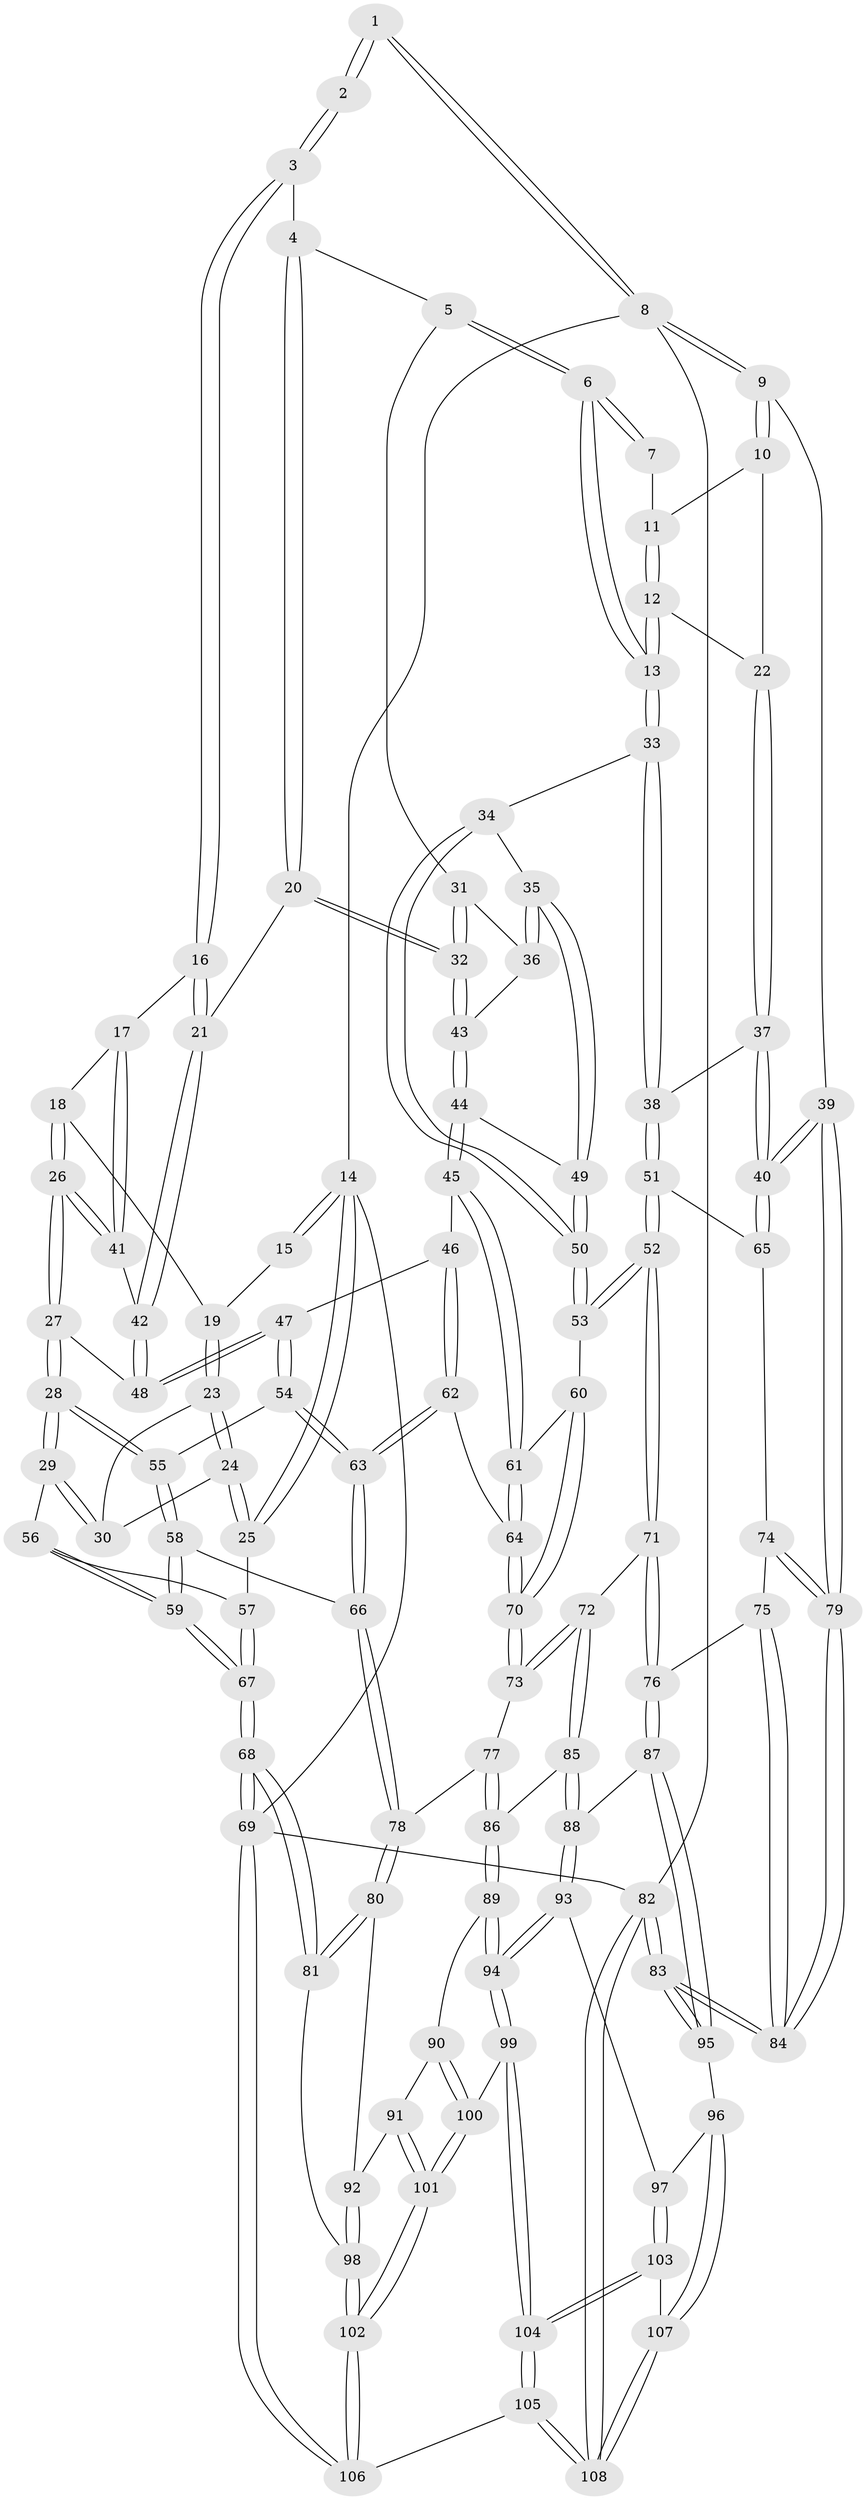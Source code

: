 // Generated by graph-tools (version 1.1) at 2025/51/03/09/25 03:51:01]
// undirected, 108 vertices, 267 edges
graph export_dot {
graph [start="1"]
  node [color=gray90,style=filled];
  1 [pos="+0.7809101560827817+0"];
  2 [pos="+0.3497614551725421+0"];
  3 [pos="+0.35042651437751043+0"];
  4 [pos="+0.5108596108826571+0.04364800826962778"];
  5 [pos="+0.6230583811479009+0.0654559125508788"];
  6 [pos="+0.751333261531261+0"];
  7 [pos="+0.780589684023514+0"];
  8 [pos="+1+0"];
  9 [pos="+1+0.11148816131452637"];
  10 [pos="+0.9903335540870234+0.06720423822130692"];
  11 [pos="+0.9518550491990313+0.014699872575749973"];
  12 [pos="+0.9020633764519768+0.09015254916170384"];
  13 [pos="+0.7689686946176041+0.023314015622901113"];
  14 [pos="+0+0"];
  15 [pos="+0.0359744355343918+0"];
  16 [pos="+0.3225285108738346+0"];
  17 [pos="+0.27547777050334876+0.045021724939686834"];
  18 [pos="+0.13200392225834906+0.07314534413111716"];
  19 [pos="+0.09351568161756359+0.06374107048288018"];
  20 [pos="+0.46637388928932855+0.16303718752829088"];
  21 [pos="+0.45516110959114525+0.16409925985096943"];
  22 [pos="+0.9226805864808418+0.10213383795031138"];
  23 [pos="+0.0779573343228055+0.08118426825943725"];
  24 [pos="+0+0.1694263336979227"];
  25 [pos="+0+0.18479381235433176"];
  26 [pos="+0.20363576795169938+0.2330940291685618"];
  27 [pos="+0.20353574472498231+0.23338668199192764"];
  28 [pos="+0.18004266087132997+0.253375212987638"];
  29 [pos="+0.1741551965040001+0.25375433138967907"];
  30 [pos="+0.1294995976391328+0.22491694062677978"];
  31 [pos="+0.6225827613053241+0.06684740363236834"];
  32 [pos="+0.5104185239744192+0.18482329686633914"];
  33 [pos="+0.7739404916665403+0.2158568319724765"];
  34 [pos="+0.7154898937681812+0.23982949537499118"];
  35 [pos="+0.6968462706561144+0.24101204459364084"];
  36 [pos="+0.627330502516523+0.16187182623270957"];
  37 [pos="+0.9511024477560317+0.2860284760682488"];
  38 [pos="+0.8712056266298449+0.2800466037724452"];
  39 [pos="+1+0.3534342175335215"];
  40 [pos="+1+0.35076991636972804"];
  41 [pos="+0.27715807540326126+0.1105165456737974"];
  42 [pos="+0.4100293408629383+0.1906129855461494"];
  43 [pos="+0.5209569462451928+0.19651452973647185"];
  44 [pos="+0.5667155695316229+0.29456400028375823"];
  45 [pos="+0.5428114642086733+0.32441111634518877"];
  46 [pos="+0.4357861357884616+0.33910210998564283"];
  47 [pos="+0.38428040556491566+0.3095972729372796"];
  48 [pos="+0.37325784166566073+0.2775007179868516"];
  49 [pos="+0.5894263473530651+0.29255000843846507"];
  50 [pos="+0.7058869498262301+0.43140720167368757"];
  51 [pos="+0.7502198094867327+0.4612664660789763"];
  52 [pos="+0.7359133482428233+0.4672420188897264"];
  53 [pos="+0.7096940377650628+0.44277940202486205"];
  54 [pos="+0.3076276423023657+0.39439518751580704"];
  55 [pos="+0.22177007542282456+0.35765808670451954"];
  56 [pos="+0.12288988267489542+0.2984555340193655"];
  57 [pos="+0+0.22463029452655212"];
  58 [pos="+0.13231914647538265+0.5130659291167486"];
  59 [pos="+0+0.5698736432850595"];
  60 [pos="+0.7082941757966613+0.44266574398194736"];
  61 [pos="+0.5561884059125761+0.4104081513165127"];
  62 [pos="+0.4331527596131885+0.45553214967936956"];
  63 [pos="+0.3282896889908332+0.4991699612266167"];
  64 [pos="+0.5200819668293611+0.4931534433325337"];
  65 [pos="+0.9001496895778173+0.4973920677182187"];
  66 [pos="+0.30889224030906165+0.5384989766023436"];
  67 [pos="+0+0.6095783880574426"];
  68 [pos="+0+0.7509674583986347"];
  69 [pos="+0+1"];
  70 [pos="+0.5223820747134111+0.49906027463563973"];
  71 [pos="+0.7017217605707773+0.5861942801136606"];
  72 [pos="+0.56796267882215+0.5824563469736275"];
  73 [pos="+0.5355883311635768+0.5556490063946176"];
  74 [pos="+0.8955383429530666+0.5312728966638702"];
  75 [pos="+0.8554266000207037+0.6555946272768736"];
  76 [pos="+0.7430394069635757+0.6535241249875648"];
  77 [pos="+0.413955595027609+0.603703390866178"];
  78 [pos="+0.3385668089051559+0.6074417868423675"];
  79 [pos="+1+0.8719547655385954"];
  80 [pos="+0.3363840656533409+0.6161648796470052"];
  81 [pos="+0.004298972722208859+0.7563917155439215"];
  82 [pos="+1+1"];
  83 [pos="+1+1"];
  84 [pos="+1+0.9641243842353033"];
  85 [pos="+0.5378424579540172+0.6886410697505237"];
  86 [pos="+0.5037234848138992+0.7150048597057032"];
  87 [pos="+0.7389438499229712+0.6645025515137254"];
  88 [pos="+0.6216800848254286+0.7398917714843337"];
  89 [pos="+0.48869712342773386+0.7392132999952644"];
  90 [pos="+0.46283280282736416+0.7474244075089252"];
  91 [pos="+0.3802086153117948+0.7389458125559294"];
  92 [pos="+0.3474856839219988+0.7149557633475216"];
  93 [pos="+0.6110198628557267+0.7927692177950088"];
  94 [pos="+0.5415508095767771+0.8068613639018134"];
  95 [pos="+0.7520750436596282+0.8331062772773467"];
  96 [pos="+0.7035469218748797+0.8470009731450566"];
  97 [pos="+0.6143070942126977+0.7967542035405536"];
  98 [pos="+0.23687767555012998+0.803432509140884"];
  99 [pos="+0.5258475192595058+0.8590742258898083"];
  100 [pos="+0.45443277764833034+0.8343546210240149"];
  101 [pos="+0.3875525195780713+0.8818981941446754"];
  102 [pos="+0.3495294556527055+0.9751284417359227"];
  103 [pos="+0.587067083325393+0.9343278786461039"];
  104 [pos="+0.5459636957185044+0.967955991323891"];
  105 [pos="+0.47792569300116294+1"];
  106 [pos="+0.37164450886890515+1"];
  107 [pos="+0.6606029342601022+0.8991706241487526"];
  108 [pos="+0.9708738334529105+1"];
  1 -- 2;
  1 -- 2;
  1 -- 8;
  1 -- 8;
  2 -- 3;
  2 -- 3;
  3 -- 4;
  3 -- 16;
  3 -- 16;
  4 -- 5;
  4 -- 20;
  4 -- 20;
  5 -- 6;
  5 -- 6;
  5 -- 31;
  6 -- 7;
  6 -- 7;
  6 -- 13;
  6 -- 13;
  7 -- 11;
  8 -- 9;
  8 -- 9;
  8 -- 14;
  8 -- 82;
  9 -- 10;
  9 -- 10;
  9 -- 39;
  10 -- 11;
  10 -- 22;
  11 -- 12;
  11 -- 12;
  12 -- 13;
  12 -- 13;
  12 -- 22;
  13 -- 33;
  13 -- 33;
  14 -- 15;
  14 -- 15;
  14 -- 25;
  14 -- 25;
  14 -- 69;
  15 -- 19;
  16 -- 17;
  16 -- 21;
  16 -- 21;
  17 -- 18;
  17 -- 41;
  17 -- 41;
  18 -- 19;
  18 -- 26;
  18 -- 26;
  19 -- 23;
  19 -- 23;
  20 -- 21;
  20 -- 32;
  20 -- 32;
  21 -- 42;
  21 -- 42;
  22 -- 37;
  22 -- 37;
  23 -- 24;
  23 -- 24;
  23 -- 30;
  24 -- 25;
  24 -- 25;
  24 -- 30;
  25 -- 57;
  26 -- 27;
  26 -- 27;
  26 -- 41;
  26 -- 41;
  27 -- 28;
  27 -- 28;
  27 -- 48;
  28 -- 29;
  28 -- 29;
  28 -- 55;
  28 -- 55;
  29 -- 30;
  29 -- 30;
  29 -- 56;
  31 -- 32;
  31 -- 32;
  31 -- 36;
  32 -- 43;
  32 -- 43;
  33 -- 34;
  33 -- 38;
  33 -- 38;
  34 -- 35;
  34 -- 50;
  34 -- 50;
  35 -- 36;
  35 -- 36;
  35 -- 49;
  35 -- 49;
  36 -- 43;
  37 -- 38;
  37 -- 40;
  37 -- 40;
  38 -- 51;
  38 -- 51;
  39 -- 40;
  39 -- 40;
  39 -- 79;
  39 -- 79;
  40 -- 65;
  40 -- 65;
  41 -- 42;
  42 -- 48;
  42 -- 48;
  43 -- 44;
  43 -- 44;
  44 -- 45;
  44 -- 45;
  44 -- 49;
  45 -- 46;
  45 -- 61;
  45 -- 61;
  46 -- 47;
  46 -- 62;
  46 -- 62;
  47 -- 48;
  47 -- 48;
  47 -- 54;
  47 -- 54;
  49 -- 50;
  49 -- 50;
  50 -- 53;
  50 -- 53;
  51 -- 52;
  51 -- 52;
  51 -- 65;
  52 -- 53;
  52 -- 53;
  52 -- 71;
  52 -- 71;
  53 -- 60;
  54 -- 55;
  54 -- 63;
  54 -- 63;
  55 -- 58;
  55 -- 58;
  56 -- 57;
  56 -- 59;
  56 -- 59;
  57 -- 67;
  57 -- 67;
  58 -- 59;
  58 -- 59;
  58 -- 66;
  59 -- 67;
  59 -- 67;
  60 -- 61;
  60 -- 70;
  60 -- 70;
  61 -- 64;
  61 -- 64;
  62 -- 63;
  62 -- 63;
  62 -- 64;
  63 -- 66;
  63 -- 66;
  64 -- 70;
  64 -- 70;
  65 -- 74;
  66 -- 78;
  66 -- 78;
  67 -- 68;
  67 -- 68;
  68 -- 69;
  68 -- 69;
  68 -- 81;
  68 -- 81;
  69 -- 106;
  69 -- 106;
  69 -- 82;
  70 -- 73;
  70 -- 73;
  71 -- 72;
  71 -- 76;
  71 -- 76;
  72 -- 73;
  72 -- 73;
  72 -- 85;
  72 -- 85;
  73 -- 77;
  74 -- 75;
  74 -- 79;
  74 -- 79;
  75 -- 76;
  75 -- 84;
  75 -- 84;
  76 -- 87;
  76 -- 87;
  77 -- 78;
  77 -- 86;
  77 -- 86;
  78 -- 80;
  78 -- 80;
  79 -- 84;
  79 -- 84;
  80 -- 81;
  80 -- 81;
  80 -- 92;
  81 -- 98;
  82 -- 83;
  82 -- 83;
  82 -- 108;
  82 -- 108;
  83 -- 84;
  83 -- 84;
  83 -- 95;
  83 -- 95;
  85 -- 86;
  85 -- 88;
  85 -- 88;
  86 -- 89;
  86 -- 89;
  87 -- 88;
  87 -- 95;
  87 -- 95;
  88 -- 93;
  88 -- 93;
  89 -- 90;
  89 -- 94;
  89 -- 94;
  90 -- 91;
  90 -- 100;
  90 -- 100;
  91 -- 92;
  91 -- 101;
  91 -- 101;
  92 -- 98;
  92 -- 98;
  93 -- 94;
  93 -- 94;
  93 -- 97;
  94 -- 99;
  94 -- 99;
  95 -- 96;
  96 -- 97;
  96 -- 107;
  96 -- 107;
  97 -- 103;
  97 -- 103;
  98 -- 102;
  98 -- 102;
  99 -- 100;
  99 -- 104;
  99 -- 104;
  100 -- 101;
  100 -- 101;
  101 -- 102;
  101 -- 102;
  102 -- 106;
  102 -- 106;
  103 -- 104;
  103 -- 104;
  103 -- 107;
  104 -- 105;
  104 -- 105;
  105 -- 106;
  105 -- 108;
  105 -- 108;
  107 -- 108;
  107 -- 108;
}
